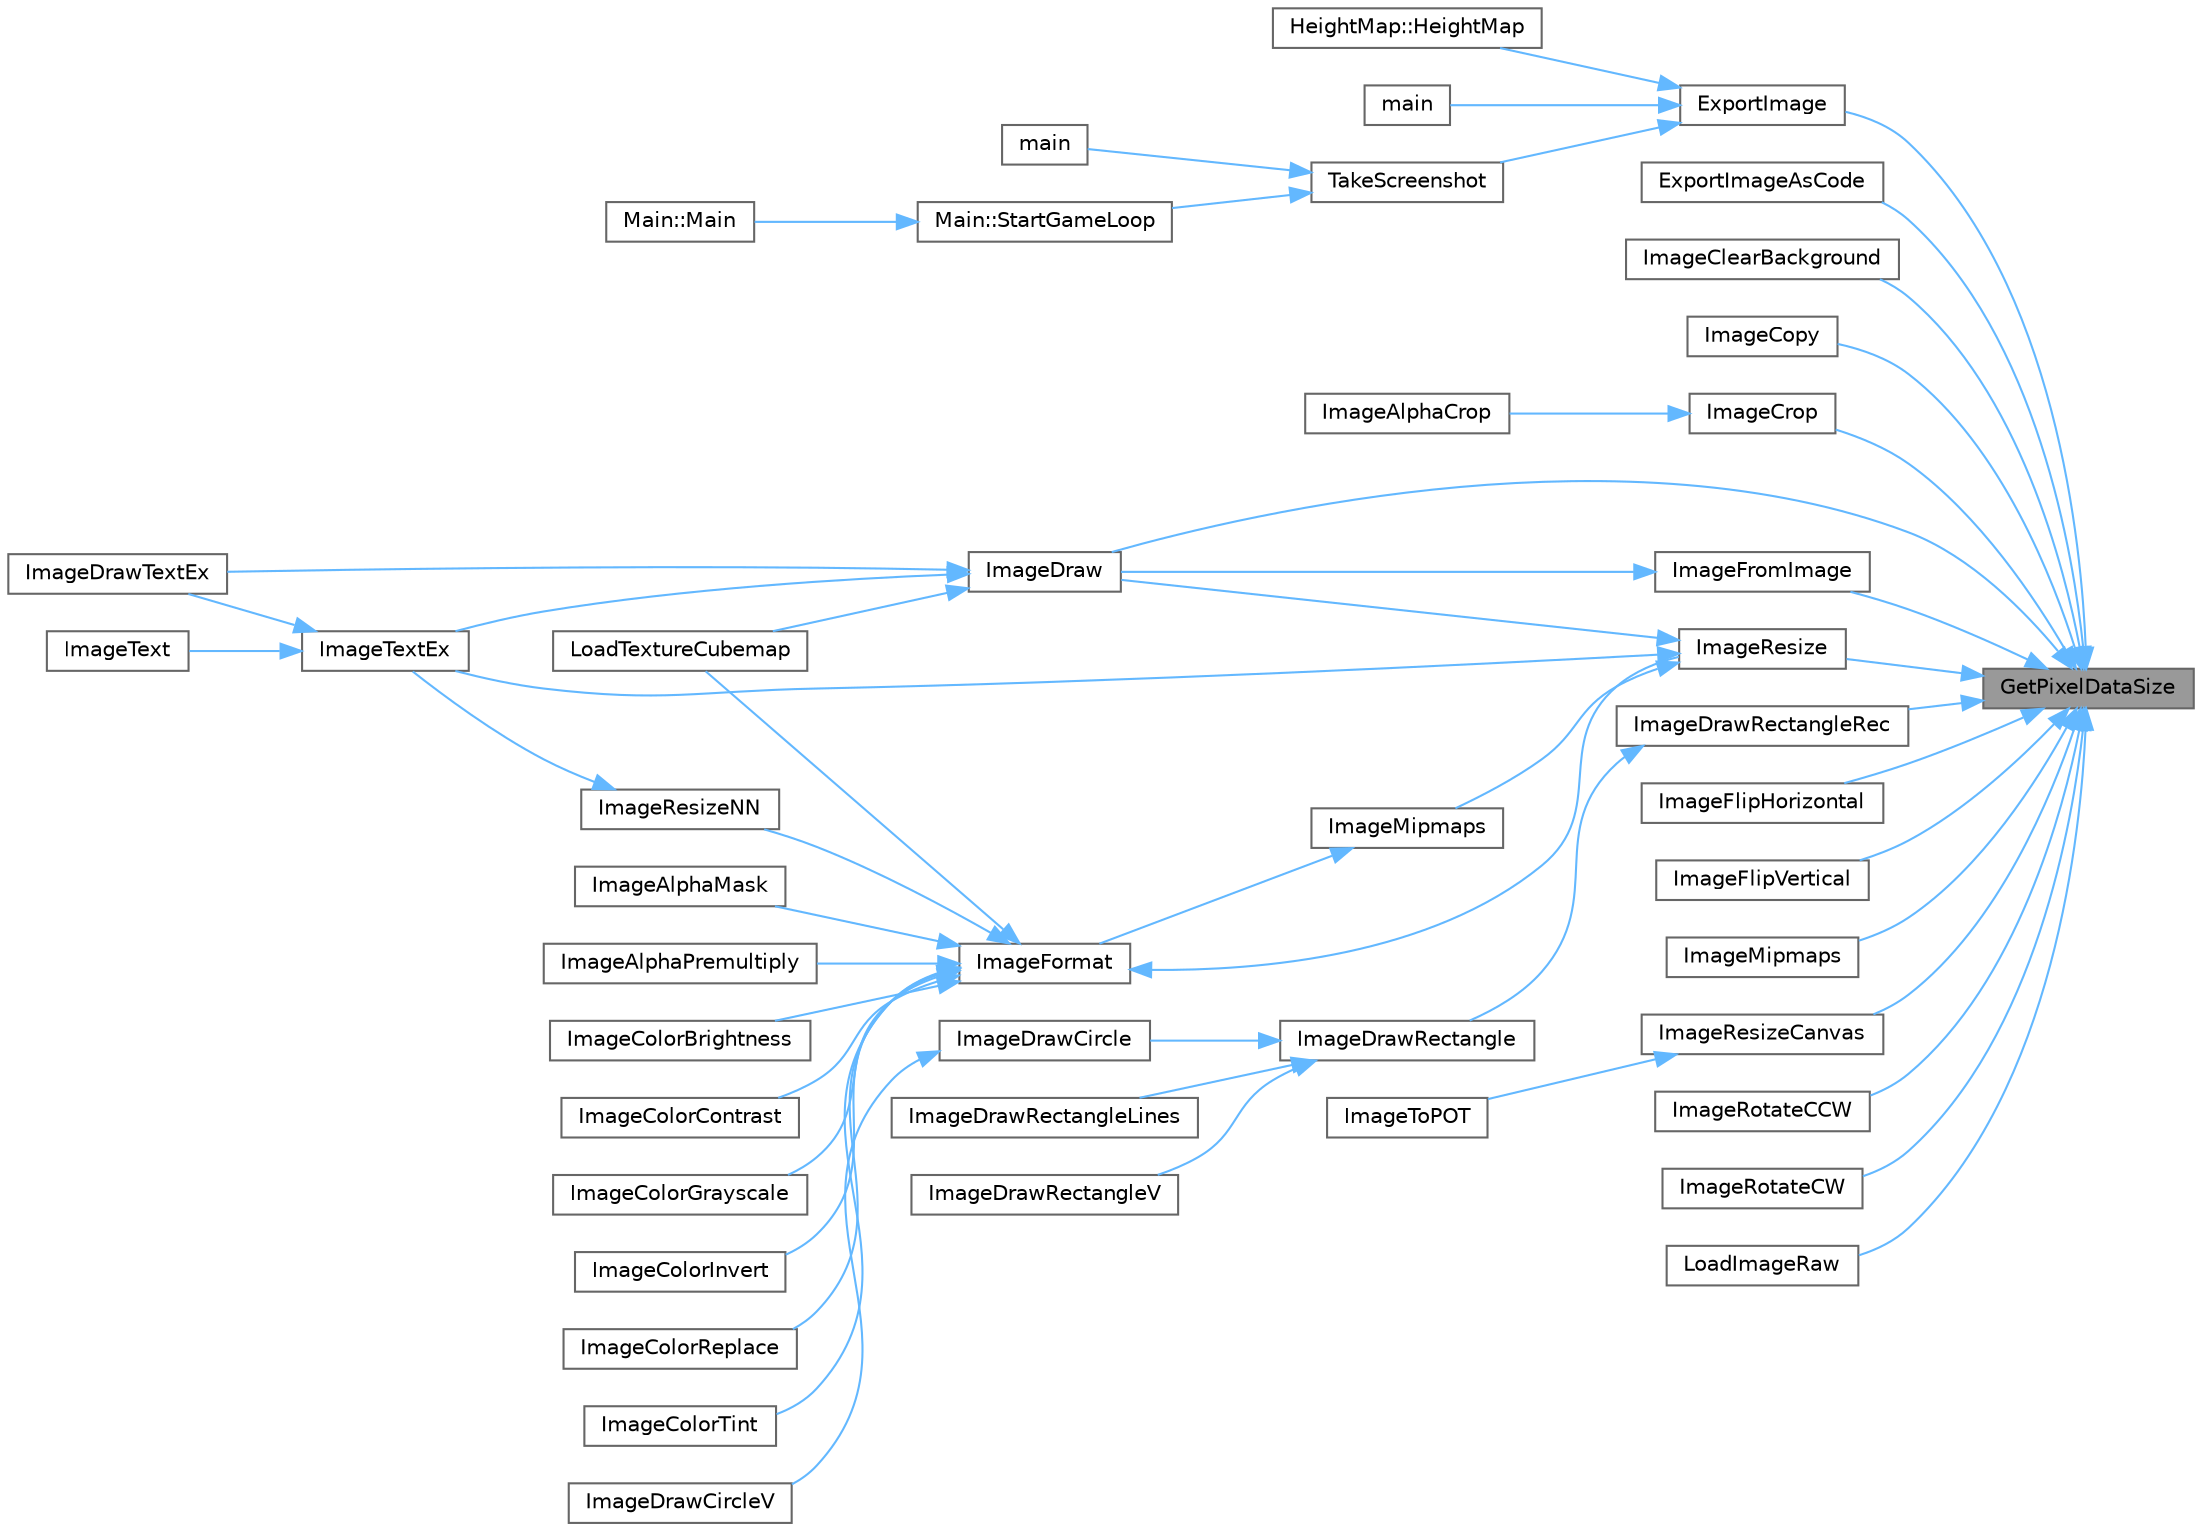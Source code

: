 digraph "GetPixelDataSize"
{
 // LATEX_PDF_SIZE
  bgcolor="transparent";
  edge [fontname=Helvetica,fontsize=10,labelfontname=Helvetica,labelfontsize=10];
  node [fontname=Helvetica,fontsize=10,shape=box,height=0.2,width=0.4];
  rankdir="RL";
  Node1 [id="Node000001",label="GetPixelDataSize",height=0.2,width=0.4,color="gray40", fillcolor="grey60", style="filled", fontcolor="black",tooltip=" "];
  Node1 -> Node2 [id="edge103_Node000001_Node000002",dir="back",color="steelblue1",style="solid",tooltip=" "];
  Node2 [id="Node000002",label="ExportImage",height=0.2,width=0.4,color="grey40", fillcolor="white", style="filled",URL="$_old_2_classes_2lib_2rtextures_8c.html#aac584c4be66eb5ed07b42aa48c1b054d",tooltip=" "];
  Node2 -> Node3 [id="edge104_Node000002_Node000003",dir="back",color="steelblue1",style="solid",tooltip=" "];
  Node3 [id="Node000003",label="HeightMap::HeightMap",height=0.2,width=0.4,color="grey40", fillcolor="white", style="filled",URL="$class_height_map.html#ae8a422c6638e68618bcd0eeef70e4752",tooltip=" "];
  Node2 -> Node4 [id="edge105_Node000002_Node000004",dir="back",color="steelblue1",style="solid",tooltip=" "];
  Node4 [id="Node000004",label="main",height=0.2,width=0.4,color="grey40", fillcolor="white", style="filled",URL="$main_8cpp.html#a840291bc02cba5474a4cb46a9b9566fe",tooltip=" "];
  Node2 -> Node5 [id="edge106_Node000002_Node000005",dir="back",color="steelblue1",style="solid",tooltip=" "];
  Node5 [id="Node000005",label="TakeScreenshot",height=0.2,width=0.4,color="grey40", fillcolor="white", style="filled",URL="$_old_2_classes_2lib_2rcore_8c.html#aeb2b80617f288893e72530db1b2f9f5d",tooltip=" "];
  Node5 -> Node6 [id="edge107_Node000005_Node000006",dir="back",color="steelblue1",style="solid",tooltip=" "];
  Node6 [id="Node000006",label="main",height=0.2,width=0.4,color="grey40", fillcolor="white", style="filled",URL="$_classes_2lib_2_raylib_erosion_standalone-main_2src_2main_8cpp.html#a840291bc02cba5474a4cb46a9b9566fe",tooltip=" "];
  Node5 -> Node7 [id="edge108_Node000005_Node000007",dir="back",color="steelblue1",style="solid",tooltip=" "];
  Node7 [id="Node000007",label="Main::StartGameLoop",height=0.2,width=0.4,color="grey40", fillcolor="white", style="filled",URL="$class_main.html#ae41f68a79f75d932839c81505b01b365",tooltip=" "];
  Node7 -> Node8 [id="edge109_Node000007_Node000008",dir="back",color="steelblue1",style="solid",tooltip=" "];
  Node8 [id="Node000008",label="Main::Main",height=0.2,width=0.4,color="grey40", fillcolor="white", style="filled",URL="$class_main.html#a50d4361a1b613205467a441b5c40c199",tooltip=" "];
  Node1 -> Node9 [id="edge110_Node000001_Node000009",dir="back",color="steelblue1",style="solid",tooltip=" "];
  Node9 [id="Node000009",label="ExportImageAsCode",height=0.2,width=0.4,color="grey40", fillcolor="white", style="filled",URL="$_old_2_classes_2lib_2rtextures_8c.html#a8c4d4ec9649470b26946319596e6481f",tooltip=" "];
  Node1 -> Node10 [id="edge111_Node000001_Node000010",dir="back",color="steelblue1",style="solid",tooltip=" "];
  Node10 [id="Node000010",label="ImageClearBackground",height=0.2,width=0.4,color="grey40", fillcolor="white", style="filled",URL="$_classes_2lib_2rtextures_8c.html#a182b88a17fad44e3acaaad3be4bdd445",tooltip=" "];
  Node1 -> Node11 [id="edge112_Node000001_Node000011",dir="back",color="steelblue1",style="solid",tooltip=" "];
  Node11 [id="Node000011",label="ImageCopy",height=0.2,width=0.4,color="grey40", fillcolor="white", style="filled",URL="$_old_2_classes_2lib_2rtextures_8c.html#a5c63f11b6a2844767c0a65d86dd37d41",tooltip=" "];
  Node1 -> Node12 [id="edge113_Node000001_Node000012",dir="back",color="steelblue1",style="solid",tooltip=" "];
  Node12 [id="Node000012",label="ImageCrop",height=0.2,width=0.4,color="grey40", fillcolor="white", style="filled",URL="$_classes_2lib_2rtextures_8c.html#ab2fb3bf8fd2f3e28f79fa01fafab6805",tooltip=" "];
  Node12 -> Node13 [id="edge114_Node000012_Node000013",dir="back",color="steelblue1",style="solid",tooltip=" "];
  Node13 [id="Node000013",label="ImageAlphaCrop",height=0.2,width=0.4,color="grey40", fillcolor="white", style="filled",URL="$_classes_2lib_2rtextures_8c.html#ae722602e34349230ad44874a56759b5e",tooltip=" "];
  Node1 -> Node14 [id="edge115_Node000001_Node000014",dir="back",color="steelblue1",style="solid",tooltip=" "];
  Node14 [id="Node000014",label="ImageDraw",height=0.2,width=0.4,color="grey40", fillcolor="white", style="filled",URL="$_classes_2lib_2rtextures_8c.html#ac0388542cc773b0a71b222dca80b09e5",tooltip=" "];
  Node14 -> Node15 [id="edge116_Node000014_Node000015",dir="back",color="steelblue1",style="solid",tooltip=" "];
  Node15 [id="Node000015",label="ImageDrawTextEx",height=0.2,width=0.4,color="grey40", fillcolor="white", style="filled",URL="$_old_2_classes_2lib_2rtextures_8c.html#ada85a7f23a17a93b3f2a460b7ca2be7f",tooltip=" "];
  Node14 -> Node16 [id="edge117_Node000014_Node000016",dir="back",color="steelblue1",style="solid",tooltip=" "];
  Node16 [id="Node000016",label="ImageTextEx",height=0.2,width=0.4,color="grey40", fillcolor="white", style="filled",URL="$_classes_2lib_2rtextures_8c.html#aaa472c3a8288b6056e1b01a1f49a921d",tooltip=" "];
  Node16 -> Node15 [id="edge118_Node000016_Node000015",dir="back",color="steelblue1",style="solid",tooltip=" "];
  Node16 -> Node17 [id="edge119_Node000016_Node000017",dir="back",color="steelblue1",style="solid",tooltip=" "];
  Node17 [id="Node000017",label="ImageText",height=0.2,width=0.4,color="grey40", fillcolor="white", style="filled",URL="$_classes_2lib_2rtextures_8c.html#a0fbcbcad7adc4dfa7ca94aba69a64f67",tooltip=" "];
  Node14 -> Node18 [id="edge120_Node000014_Node000018",dir="back",color="steelblue1",style="solid",tooltip=" "];
  Node18 [id="Node000018",label="LoadTextureCubemap",height=0.2,width=0.4,color="grey40", fillcolor="white", style="filled",URL="$_classes_2lib_2rtextures_8c.html#ae18c61729f24ca6d9e7fc7ef2b79144b",tooltip=" "];
  Node1 -> Node19 [id="edge121_Node000001_Node000019",dir="back",color="steelblue1",style="solid",tooltip=" "];
  Node19 [id="Node000019",label="ImageDrawRectangleRec",height=0.2,width=0.4,color="grey40", fillcolor="white", style="filled",URL="$_classes_2lib_2rtextures_8c.html#ae649820e72d6f655b1c03f5bbf8fa154",tooltip=" "];
  Node19 -> Node20 [id="edge122_Node000019_Node000020",dir="back",color="steelblue1",style="solid",tooltip=" "];
  Node20 [id="Node000020",label="ImageDrawRectangle",height=0.2,width=0.4,color="grey40", fillcolor="white", style="filled",URL="$_classes_2lib_2rtextures_8c.html#ab45eef6b79d6afc7180fee2a100ac201",tooltip=" "];
  Node20 -> Node21 [id="edge123_Node000020_Node000021",dir="back",color="steelblue1",style="solid",tooltip=" "];
  Node21 [id="Node000021",label="ImageDrawCircle",height=0.2,width=0.4,color="grey40", fillcolor="white", style="filled",URL="$_classes_2lib_2rtextures_8c.html#a56232e420023b15e46ff32b7cce4b2d2",tooltip=" "];
  Node21 -> Node22 [id="edge124_Node000021_Node000022",dir="back",color="steelblue1",style="solid",tooltip=" "];
  Node22 [id="Node000022",label="ImageDrawCircleV",height=0.2,width=0.4,color="grey40", fillcolor="white", style="filled",URL="$_classes_2lib_2rtextures_8c.html#a76767c2d9e6548094bff62a9a149dd85",tooltip=" "];
  Node20 -> Node23 [id="edge125_Node000020_Node000023",dir="back",color="steelblue1",style="solid",tooltip=" "];
  Node23 [id="Node000023",label="ImageDrawRectangleLines",height=0.2,width=0.4,color="grey40", fillcolor="white", style="filled",URL="$_classes_2lib_2rtextures_8c.html#a219b73e0192471e98dffea6bfa003c84",tooltip=" "];
  Node20 -> Node24 [id="edge126_Node000020_Node000024",dir="back",color="steelblue1",style="solid",tooltip=" "];
  Node24 [id="Node000024",label="ImageDrawRectangleV",height=0.2,width=0.4,color="grey40", fillcolor="white", style="filled",URL="$_classes_2lib_2rtextures_8c.html#a483d9955b6d2a094e08015778b1e6411",tooltip=" "];
  Node1 -> Node25 [id="edge127_Node000001_Node000025",dir="back",color="steelblue1",style="solid",tooltip=" "];
  Node25 [id="Node000025",label="ImageFlipHorizontal",height=0.2,width=0.4,color="grey40", fillcolor="white", style="filled",URL="$_classes_2lib_2rtextures_8c.html#ad56c25828f492e07b50d73815c284a61",tooltip=" "];
  Node1 -> Node26 [id="edge128_Node000001_Node000026",dir="back",color="steelblue1",style="solid",tooltip=" "];
  Node26 [id="Node000026",label="ImageFlipVertical",height=0.2,width=0.4,color="grey40", fillcolor="white", style="filled",URL="$_classes_2lib_2rtextures_8c.html#ae03f0eace31d50edc2a6334068346f37",tooltip=" "];
  Node1 -> Node27 [id="edge129_Node000001_Node000027",dir="back",color="steelblue1",style="solid",tooltip=" "];
  Node27 [id="Node000027",label="ImageFromImage",height=0.2,width=0.4,color="grey40", fillcolor="white", style="filled",URL="$_classes_2lib_2rtextures_8c.html#ae623f21e0ce4a95b7684555a7b064895",tooltip=" "];
  Node27 -> Node14 [id="edge130_Node000027_Node000014",dir="back",color="steelblue1",style="solid",tooltip=" "];
  Node1 -> Node28 [id="edge131_Node000001_Node000028",dir="back",color="steelblue1",style="solid",tooltip=" "];
  Node28 [id="Node000028",label="ImageMipmaps",height=0.2,width=0.4,color="grey40", fillcolor="white", style="filled",URL="$_old_2_classes_2lib_2rtextures_8c.html#a87978fcbd01a52de116c546a857c3c80",tooltip=" "];
  Node1 -> Node29 [id="edge132_Node000001_Node000029",dir="back",color="steelblue1",style="solid",tooltip=" "];
  Node29 [id="Node000029",label="ImageResize",height=0.2,width=0.4,color="grey40", fillcolor="white", style="filled",URL="$_classes_2lib_2rtextures_8c.html#a8c3562e70fc7a85b202f19ff241d15b5",tooltip=" "];
  Node29 -> Node14 [id="edge133_Node000029_Node000014",dir="back",color="steelblue1",style="solid",tooltip=" "];
  Node29 -> Node30 [id="edge134_Node000029_Node000030",dir="back",color="steelblue1",style="solid",tooltip=" "];
  Node30 [id="Node000030",label="ImageMipmaps",height=0.2,width=0.4,color="grey40", fillcolor="white", style="filled",URL="$_classes_2lib_2rtextures_8c.html#a87978fcbd01a52de116c546a857c3c80",tooltip=" "];
  Node30 -> Node31 [id="edge135_Node000030_Node000031",dir="back",color="steelblue1",style="solid",tooltip=" "];
  Node31 [id="Node000031",label="ImageFormat",height=0.2,width=0.4,color="grey40", fillcolor="white", style="filled",URL="$_classes_2lib_2rtextures_8c.html#af1fcaa94648d56c197d773b140c3235f",tooltip=" "];
  Node31 -> Node32 [id="edge136_Node000031_Node000032",dir="back",color="steelblue1",style="solid",tooltip=" "];
  Node32 [id="Node000032",label="ImageAlphaMask",height=0.2,width=0.4,color="grey40", fillcolor="white", style="filled",URL="$_classes_2lib_2rtextures_8c.html#a8b473e10987b7ed4af34038059786b85",tooltip=" "];
  Node31 -> Node33 [id="edge137_Node000031_Node000033",dir="back",color="steelblue1",style="solid",tooltip=" "];
  Node33 [id="Node000033",label="ImageAlphaPremultiply",height=0.2,width=0.4,color="grey40", fillcolor="white", style="filled",URL="$_classes_2lib_2rtextures_8c.html#aecf050cc1cddcaf8c1f28bcb73d50e0a",tooltip=" "];
  Node31 -> Node34 [id="edge138_Node000031_Node000034",dir="back",color="steelblue1",style="solid",tooltip=" "];
  Node34 [id="Node000034",label="ImageColorBrightness",height=0.2,width=0.4,color="grey40", fillcolor="white", style="filled",URL="$_classes_2lib_2rtextures_8c.html#abe62980cc5bc52d98931f3b44b0f2a5e",tooltip=" "];
  Node31 -> Node35 [id="edge139_Node000031_Node000035",dir="back",color="steelblue1",style="solid",tooltip=" "];
  Node35 [id="Node000035",label="ImageColorContrast",height=0.2,width=0.4,color="grey40", fillcolor="white", style="filled",URL="$_classes_2lib_2rtextures_8c.html#ae2e08a89a5fa2d8016379befa3dff1ab",tooltip=" "];
  Node31 -> Node36 [id="edge140_Node000031_Node000036",dir="back",color="steelblue1",style="solid",tooltip=" "];
  Node36 [id="Node000036",label="ImageColorGrayscale",height=0.2,width=0.4,color="grey40", fillcolor="white", style="filled",URL="$_classes_2lib_2rtextures_8c.html#a33a285a34d24b04de3232a4a03718955",tooltip=" "];
  Node31 -> Node37 [id="edge141_Node000031_Node000037",dir="back",color="steelblue1",style="solid",tooltip=" "];
  Node37 [id="Node000037",label="ImageColorInvert",height=0.2,width=0.4,color="grey40", fillcolor="white", style="filled",URL="$_classes_2lib_2rtextures_8c.html#ab1e8f3a278b3b0ef73db4d187923bcff",tooltip=" "];
  Node31 -> Node38 [id="edge142_Node000031_Node000038",dir="back",color="steelblue1",style="solid",tooltip=" "];
  Node38 [id="Node000038",label="ImageColorReplace",height=0.2,width=0.4,color="grey40", fillcolor="white", style="filled",URL="$_classes_2lib_2rtextures_8c.html#aa3a51b0cd0a0abb146158844cfafe1f5",tooltip=" "];
  Node31 -> Node39 [id="edge143_Node000031_Node000039",dir="back",color="steelblue1",style="solid",tooltip=" "];
  Node39 [id="Node000039",label="ImageColorTint",height=0.2,width=0.4,color="grey40", fillcolor="white", style="filled",URL="$_classes_2lib_2rtextures_8c.html#a473885b1d8e228a8d784f287ed866b26",tooltip=" "];
  Node31 -> Node29 [id="edge144_Node000031_Node000029",dir="back",color="steelblue1",style="solid",tooltip=" "];
  Node31 -> Node40 [id="edge145_Node000031_Node000040",dir="back",color="steelblue1",style="solid",tooltip=" "];
  Node40 [id="Node000040",label="ImageResizeNN",height=0.2,width=0.4,color="grey40", fillcolor="white", style="filled",URL="$_classes_2lib_2rtextures_8c.html#ab47ece09cc35f84e1c714894144b7915",tooltip=" "];
  Node40 -> Node16 [id="edge146_Node000040_Node000016",dir="back",color="steelblue1",style="solid",tooltip=" "];
  Node31 -> Node18 [id="edge147_Node000031_Node000018",dir="back",color="steelblue1",style="solid",tooltip=" "];
  Node29 -> Node16 [id="edge148_Node000029_Node000016",dir="back",color="steelblue1",style="solid",tooltip=" "];
  Node1 -> Node41 [id="edge149_Node000001_Node000041",dir="back",color="steelblue1",style="solid",tooltip=" "];
  Node41 [id="Node000041",label="ImageResizeCanvas",height=0.2,width=0.4,color="grey40", fillcolor="white", style="filled",URL="$_classes_2lib_2rtextures_8c.html#a39e9a30a7bd62f0837c4d62eccc63b39",tooltip=" "];
  Node41 -> Node42 [id="edge150_Node000041_Node000042",dir="back",color="steelblue1",style="solid",tooltip=" "];
  Node42 [id="Node000042",label="ImageToPOT",height=0.2,width=0.4,color="grey40", fillcolor="white", style="filled",URL="$_classes_2lib_2rtextures_8c.html#afeacdc2a0a7497e9bbf87c7326fc8527",tooltip=" "];
  Node1 -> Node43 [id="edge151_Node000001_Node000043",dir="back",color="steelblue1",style="solid",tooltip=" "];
  Node43 [id="Node000043",label="ImageRotateCCW",height=0.2,width=0.4,color="grey40", fillcolor="white", style="filled",URL="$_classes_2lib_2rtextures_8c.html#ae7d373a856ac3b60f64213d31c2d023a",tooltip=" "];
  Node1 -> Node44 [id="edge152_Node000001_Node000044",dir="back",color="steelblue1",style="solid",tooltip=" "];
  Node44 [id="Node000044",label="ImageRotateCW",height=0.2,width=0.4,color="grey40", fillcolor="white", style="filled",URL="$_classes_2lib_2rtextures_8c.html#ad5ba4c2aae0c59c41cfe9eba3306accc",tooltip=" "];
  Node1 -> Node45 [id="edge153_Node000001_Node000045",dir="back",color="steelblue1",style="solid",tooltip=" "];
  Node45 [id="Node000045",label="LoadImageRaw",height=0.2,width=0.4,color="grey40", fillcolor="white", style="filled",URL="$_old_2_classes_2lib_2rtextures_8c.html#aa276d2e8c67133221163587c8597482f",tooltip=" "];
}
